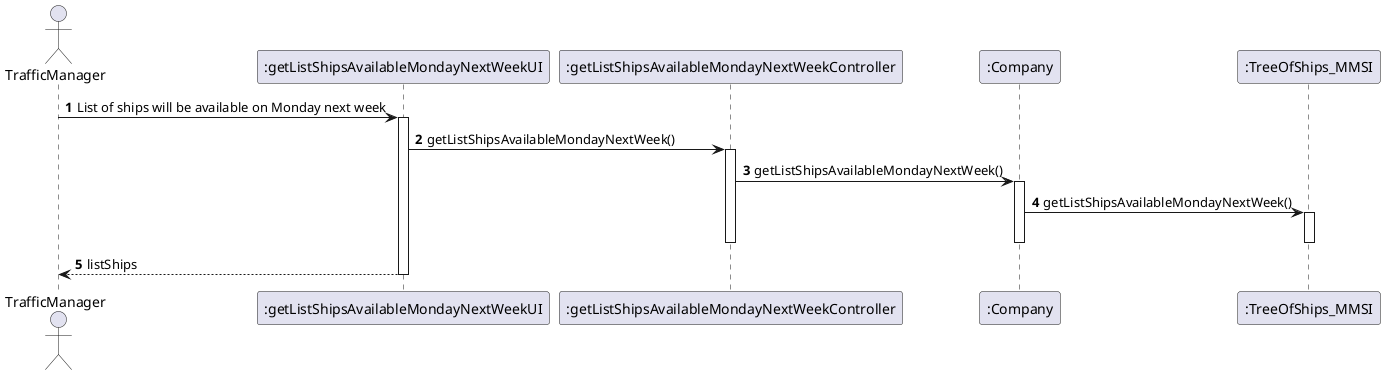 @startuml

autonumber

actor       TrafficManager                as tm
participant    ":getListShipsAvailableMondayNextWeekUI"         as ui
participant    ":getListShipsAvailableMondayNextWeekController" as ctrl
participant    ":Company"                 as company
participant    ":TreeOfShips_MMSI"        as mmsi

tm -> ui : List of ships will be available on Monday next week

activate ui

    ui -> ctrl : getListShipsAvailableMondayNextWeek()

    activate ctrl

    ctrl -> company : getListShipsAvailableMondayNextWeek()

    activate company

    company -> mmsi : getListShipsAvailableMondayNextWeek()

    activate mmsi

    deactivate mmsi

    deactivate company

    deactivate ctrl


ui --> tm : listShips

deactivate ui

@enduml